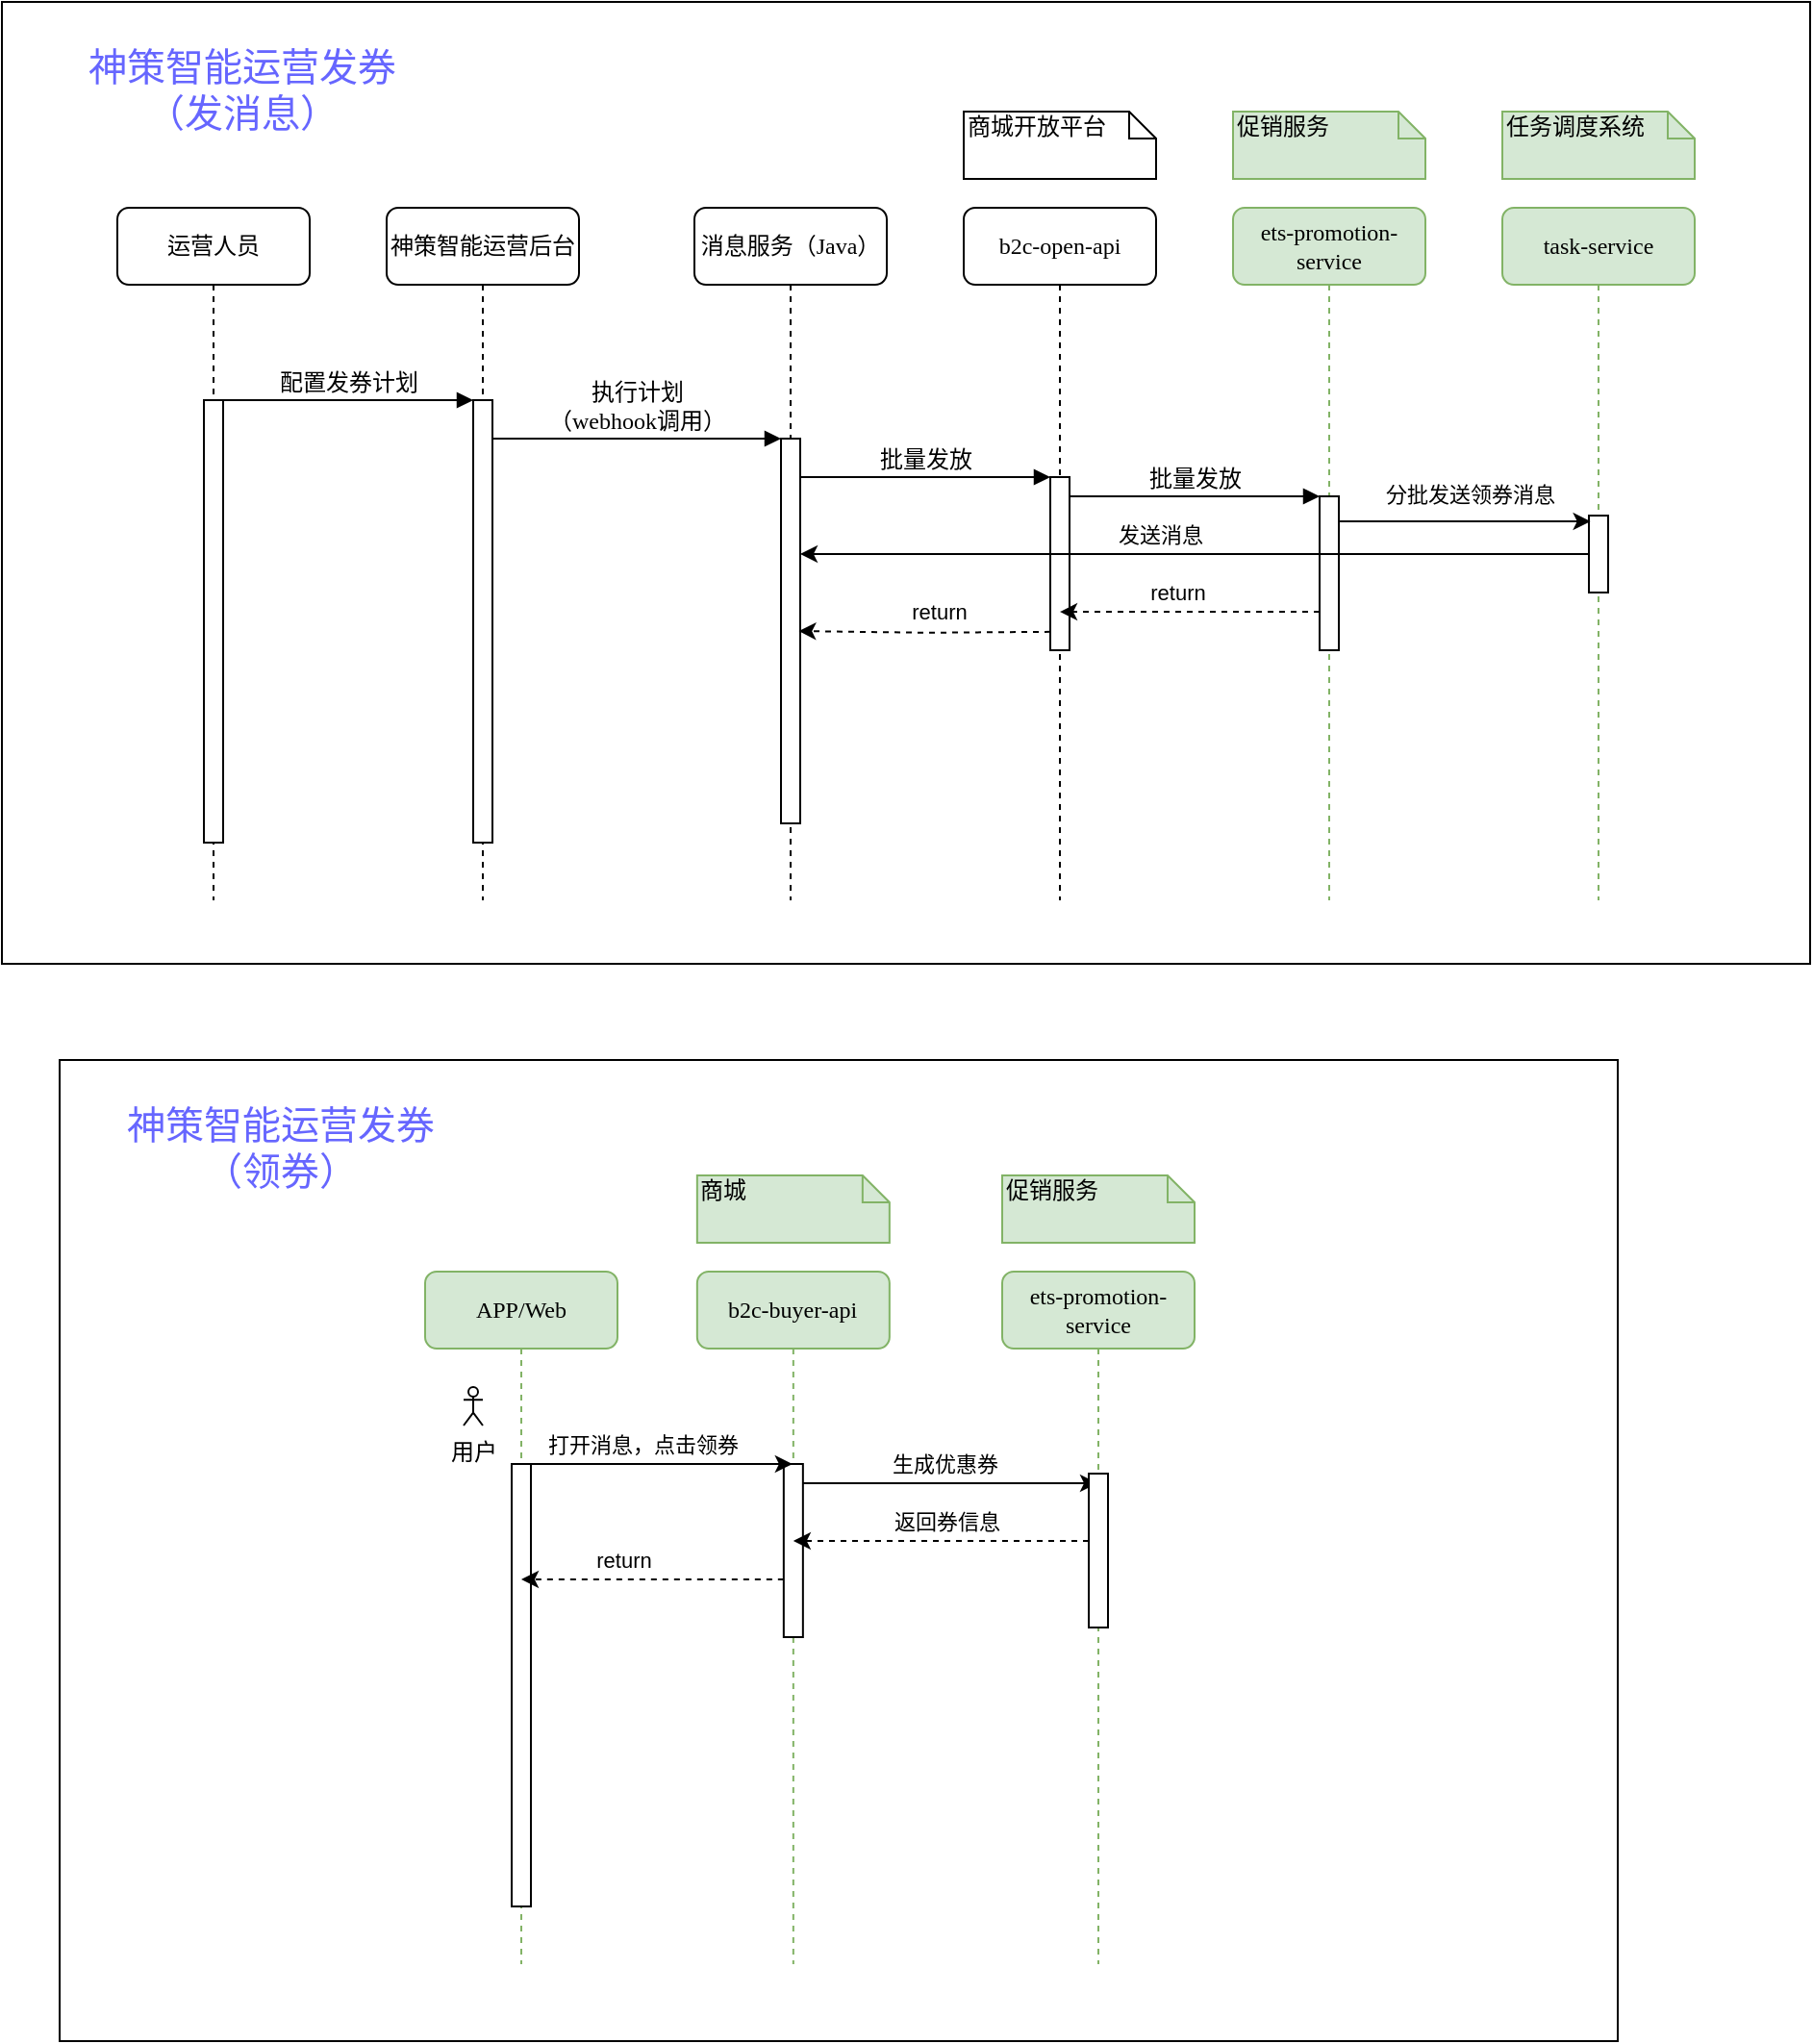 <mxfile version="26.0.6">
  <diagram name="Page-1" id="13e1069c-82ec-6db2-03f1-153e76fe0fe0">
    <mxGraphModel dx="1195" dy="622" grid="1" gridSize="10" guides="1" tooltips="1" connect="1" arrows="1" fold="1" page="1" pageScale="1" pageWidth="1100" pageHeight="850" background="none" math="0" shadow="0">
      <root>
        <mxCell id="0" />
        <mxCell id="1" parent="0" />
        <mxCell id="bA72VUrxjbD1uoZ4Jfyc-55" value="" style="rounded=0;whiteSpace=wrap;html=1;" vertex="1" parent="1">
          <mxGeometry x="70" y="550" width="810" height="510" as="geometry" />
        </mxCell>
        <mxCell id="bA72VUrxjbD1uoZ4Jfyc-53" value="" style="rounded=0;whiteSpace=wrap;html=1;" vertex="1" parent="1">
          <mxGeometry x="40" width="940" height="500" as="geometry" />
        </mxCell>
        <mxCell id="7baba1c4bc27f4b0-2" value="神策智能运营后台" style="shape=umlLifeline;perimeter=lifelinePerimeter;whiteSpace=wrap;html=1;container=1;collapsible=0;recursiveResize=0;outlineConnect=0;rounded=1;shadow=0;comic=0;labelBackgroundColor=none;strokeWidth=1;fontFamily=Verdana;fontSize=12;align=center;" parent="1" vertex="1">
          <mxGeometry x="240" y="107" width="100" height="360" as="geometry" />
        </mxCell>
        <mxCell id="7baba1c4bc27f4b0-10" value="" style="html=1;points=[];perimeter=orthogonalPerimeter;rounded=0;shadow=0;comic=0;labelBackgroundColor=none;strokeWidth=1;fontFamily=Verdana;fontSize=12;align=center;" parent="7baba1c4bc27f4b0-2" vertex="1">
          <mxGeometry x="45" y="100" width="10" height="230" as="geometry" />
        </mxCell>
        <mxCell id="7baba1c4bc27f4b0-3" value="消息服务（Java）" style="shape=umlLifeline;perimeter=lifelinePerimeter;whiteSpace=wrap;html=1;container=1;collapsible=0;recursiveResize=0;outlineConnect=0;rounded=1;shadow=0;comic=0;labelBackgroundColor=none;strokeWidth=1;fontFamily=Verdana;fontSize=12;align=center;" parent="1" vertex="1">
          <mxGeometry x="400" y="107" width="100" height="360" as="geometry" />
        </mxCell>
        <mxCell id="7baba1c4bc27f4b0-13" value="" style="html=1;points=[];perimeter=orthogonalPerimeter;rounded=0;shadow=0;comic=0;labelBackgroundColor=none;strokeWidth=1;fontFamily=Verdana;fontSize=12;align=center;" parent="7baba1c4bc27f4b0-3" vertex="1">
          <mxGeometry x="45" y="120" width="10" height="200" as="geometry" />
        </mxCell>
        <mxCell id="7baba1c4bc27f4b0-4" value="b2c-open-api" style="shape=umlLifeline;perimeter=lifelinePerimeter;whiteSpace=wrap;html=1;container=1;collapsible=0;recursiveResize=0;outlineConnect=0;rounded=1;shadow=0;comic=0;labelBackgroundColor=none;strokeWidth=1;fontFamily=Verdana;fontSize=12;align=center;" parent="1" vertex="1">
          <mxGeometry x="540" y="107" width="100" height="360" as="geometry" />
        </mxCell>
        <mxCell id="7baba1c4bc27f4b0-5" value="ets-promotion-service" style="shape=umlLifeline;perimeter=lifelinePerimeter;whiteSpace=wrap;html=1;container=1;collapsible=0;recursiveResize=0;outlineConnect=0;rounded=1;shadow=0;comic=0;labelBackgroundColor=none;strokeWidth=1;fontFamily=Verdana;fontSize=12;align=center;fillColor=#d5e8d4;strokeColor=#82b366;" parent="1" vertex="1">
          <mxGeometry x="680" y="107" width="100" height="360" as="geometry" />
        </mxCell>
        <mxCell id="7baba1c4bc27f4b0-6" value="task-service" style="shape=umlLifeline;perimeter=lifelinePerimeter;whiteSpace=wrap;html=1;container=1;collapsible=0;recursiveResize=0;outlineConnect=0;rounded=1;shadow=0;comic=0;labelBackgroundColor=none;strokeWidth=1;fontFamily=Verdana;fontSize=12;align=center;fillColor=#d5e8d4;strokeColor=#82b366;" parent="1" vertex="1">
          <mxGeometry x="820" y="107" width="100" height="360" as="geometry" />
        </mxCell>
        <mxCell id="bA72VUrxjbD1uoZ4Jfyc-2" value="" style="html=1;points=[];perimeter=orthogonalPerimeter;rounded=0;shadow=0;comic=0;labelBackgroundColor=none;strokeWidth=1;fontFamily=Verdana;fontSize=12;align=center;" vertex="1" parent="7baba1c4bc27f4b0-6">
          <mxGeometry x="45" y="160" width="10" height="40" as="geometry" />
        </mxCell>
        <mxCell id="7baba1c4bc27f4b0-8" value="运营人员" style="shape=umlLifeline;perimeter=lifelinePerimeter;whiteSpace=wrap;html=1;container=1;collapsible=0;recursiveResize=0;outlineConnect=0;rounded=1;shadow=0;comic=0;labelBackgroundColor=none;strokeWidth=1;fontFamily=Verdana;fontSize=12;align=center;" parent="1" vertex="1">
          <mxGeometry x="100" y="107" width="100" height="360" as="geometry" />
        </mxCell>
        <mxCell id="7baba1c4bc27f4b0-9" value="" style="html=1;points=[];perimeter=orthogonalPerimeter;rounded=0;shadow=0;comic=0;labelBackgroundColor=none;strokeWidth=1;fontFamily=Verdana;fontSize=12;align=center;" parent="7baba1c4bc27f4b0-8" vertex="1">
          <mxGeometry x="45" y="100" width="10" height="230" as="geometry" />
        </mxCell>
        <mxCell id="7baba1c4bc27f4b0-16" value="" style="html=1;points=[];perimeter=orthogonalPerimeter;rounded=0;shadow=0;comic=0;labelBackgroundColor=none;strokeWidth=1;fontFamily=Verdana;fontSize=12;align=center;" parent="1" vertex="1">
          <mxGeometry x="585" y="247" width="10" height="90" as="geometry" />
        </mxCell>
        <mxCell id="7baba1c4bc27f4b0-17" value="批量发放" style="html=1;verticalAlign=bottom;endArrow=block;labelBackgroundColor=none;fontFamily=Verdana;fontSize=12;edgeStyle=elbowEdgeStyle;elbow=vertical;" parent="1" source="7baba1c4bc27f4b0-13" target="7baba1c4bc27f4b0-16" edge="1">
          <mxGeometry relative="1" as="geometry">
            <mxPoint x="510" y="247" as="sourcePoint" />
            <Array as="points">
              <mxPoint x="460" y="247" />
            </Array>
          </mxGeometry>
        </mxCell>
        <mxCell id="7baba1c4bc27f4b0-19" value="" style="html=1;points=[];perimeter=orthogonalPerimeter;rounded=0;shadow=0;comic=0;labelBackgroundColor=none;strokeWidth=1;fontFamily=Verdana;fontSize=12;align=center;" parent="1" vertex="1">
          <mxGeometry x="725" y="257" width="10" height="80" as="geometry" />
        </mxCell>
        <mxCell id="7baba1c4bc27f4b0-20" value="批量发放" style="html=1;verticalAlign=bottom;endArrow=block;entryX=0;entryY=0;labelBackgroundColor=none;fontFamily=Verdana;fontSize=12;edgeStyle=elbowEdgeStyle;elbow=vertical;" parent="1" source="7baba1c4bc27f4b0-16" target="7baba1c4bc27f4b0-19" edge="1">
          <mxGeometry relative="1" as="geometry">
            <mxPoint x="650" y="257" as="sourcePoint" />
          </mxGeometry>
        </mxCell>
        <mxCell id="7baba1c4bc27f4b0-11" value="配置发券计划" style="html=1;verticalAlign=bottom;endArrow=block;entryX=0;entryY=0;labelBackgroundColor=none;fontFamily=Verdana;fontSize=12;edgeStyle=elbowEdgeStyle;elbow=vertical;" parent="1" source="7baba1c4bc27f4b0-9" target="7baba1c4bc27f4b0-10" edge="1">
          <mxGeometry relative="1" as="geometry">
            <mxPoint x="220" y="217" as="sourcePoint" />
          </mxGeometry>
        </mxCell>
        <mxCell id="7baba1c4bc27f4b0-14" value="执行计划&lt;div&gt;（webhook调用）&lt;/div&gt;" style="html=1;verticalAlign=bottom;endArrow=block;entryX=0;entryY=0;labelBackgroundColor=none;fontFamily=Verdana;fontSize=12;edgeStyle=elbowEdgeStyle;elbow=vertical;" parent="1" source="7baba1c4bc27f4b0-10" target="7baba1c4bc27f4b0-13" edge="1">
          <mxGeometry relative="1" as="geometry">
            <mxPoint x="370" y="227" as="sourcePoint" />
          </mxGeometry>
        </mxCell>
        <mxCell id="7baba1c4bc27f4b0-43" value="商城开放平台" style="shape=note;whiteSpace=wrap;html=1;size=14;verticalAlign=top;align=left;spacingTop=-6;rounded=0;shadow=0;comic=0;labelBackgroundColor=none;strokeWidth=1;fontFamily=Verdana;fontSize=12" parent="1" vertex="1">
          <mxGeometry x="540" y="57" width="100" height="35" as="geometry" />
        </mxCell>
        <mxCell id="7baba1c4bc27f4b0-44" value="促销服务" style="shape=note;whiteSpace=wrap;html=1;size=14;verticalAlign=top;align=left;spacingTop=-6;rounded=0;shadow=0;comic=0;labelBackgroundColor=none;strokeWidth=1;fontFamily=Verdana;fontSize=12;fillColor=#d5e8d4;strokeColor=#82b366;" parent="1" vertex="1">
          <mxGeometry x="680" y="57" width="100" height="35" as="geometry" />
        </mxCell>
        <mxCell id="7baba1c4bc27f4b0-45" value="任务调度系统" style="shape=note;whiteSpace=wrap;html=1;size=14;verticalAlign=top;align=left;spacingTop=-6;rounded=0;shadow=0;comic=0;labelBackgroundColor=none;strokeWidth=1;fontFamily=Verdana;fontSize=12;fillColor=#d5e8d4;strokeColor=#82b366;" parent="1" vertex="1">
          <mxGeometry x="820" y="57" width="100" height="35" as="geometry" />
        </mxCell>
        <mxCell id="bA72VUrxjbD1uoZ4Jfyc-3" style="edgeStyle=orthogonalEdgeStyle;rounded=0;orthogonalLoop=1;jettySize=auto;html=1;entryX=0.083;entryY=0.075;entryDx=0;entryDy=0;entryPerimeter=0;" edge="1" parent="1" target="bA72VUrxjbD1uoZ4Jfyc-2">
          <mxGeometry relative="1" as="geometry">
            <mxPoint x="735" y="271" as="sourcePoint" />
            <mxPoint x="861" y="271" as="targetPoint" />
            <Array as="points">
              <mxPoint x="735" y="270" />
            </Array>
          </mxGeometry>
        </mxCell>
        <mxCell id="bA72VUrxjbD1uoZ4Jfyc-5" value="分批发送领券消息" style="edgeLabel;html=1;align=center;verticalAlign=middle;resizable=0;points=[];" vertex="1" connectable="0" parent="bA72VUrxjbD1uoZ4Jfyc-3">
          <mxGeometry x="0.191" y="1" relative="1" as="geometry">
            <mxPoint x="-10" y="-13" as="offset" />
          </mxGeometry>
        </mxCell>
        <mxCell id="bA72VUrxjbD1uoZ4Jfyc-6" style="edgeStyle=orthogonalEdgeStyle;rounded=0;orthogonalLoop=1;jettySize=auto;html=1;entryX=1;entryY=0.3;entryDx=0;entryDy=0;entryPerimeter=0;" edge="1" parent="1" source="bA72VUrxjbD1uoZ4Jfyc-2" target="7baba1c4bc27f4b0-13">
          <mxGeometry relative="1" as="geometry" />
        </mxCell>
        <mxCell id="bA72VUrxjbD1uoZ4Jfyc-7" value="发送消息" style="edgeLabel;html=1;align=center;verticalAlign=middle;resizable=0;points=[];" vertex="1" connectable="0" parent="bA72VUrxjbD1uoZ4Jfyc-6">
          <mxGeometry x="0.116" y="1" relative="1" as="geometry">
            <mxPoint x="6" y="-11" as="offset" />
          </mxGeometry>
        </mxCell>
        <mxCell id="bA72VUrxjbD1uoZ4Jfyc-16" style="edgeStyle=orthogonalEdgeStyle;rounded=0;orthogonalLoop=1;jettySize=auto;html=1;entryX=0.5;entryY=0.778;entryDx=0;entryDy=0;entryPerimeter=0;dashed=1;" edge="1" parent="1" source="7baba1c4bc27f4b0-19" target="7baba1c4bc27f4b0-16">
          <mxGeometry relative="1" as="geometry">
            <Array as="points">
              <mxPoint x="690" y="317" />
              <mxPoint x="690" y="317" />
            </Array>
          </mxGeometry>
        </mxCell>
        <mxCell id="bA72VUrxjbD1uoZ4Jfyc-17" value="return" style="edgeLabel;html=1;align=center;verticalAlign=middle;resizable=0;points=[];" vertex="1" connectable="0" parent="bA72VUrxjbD1uoZ4Jfyc-16">
          <mxGeometry x="0.148" relative="1" as="geometry">
            <mxPoint x="3" y="-10" as="offset" />
          </mxGeometry>
        </mxCell>
        <mxCell id="bA72VUrxjbD1uoZ4Jfyc-19" style="edgeStyle=orthogonalEdgeStyle;rounded=0;orthogonalLoop=1;jettySize=auto;html=1;entryX=0.917;entryY=0.323;entryDx=0;entryDy=0;entryPerimeter=0;dashed=1;" edge="1" parent="1">
          <mxGeometry relative="1" as="geometry">
            <mxPoint x="585" y="327.42" as="sourcePoint" />
            <mxPoint x="454.17" y="327.02" as="targetPoint" />
          </mxGeometry>
        </mxCell>
        <mxCell id="bA72VUrxjbD1uoZ4Jfyc-20" value="return" style="edgeLabel;html=1;align=center;verticalAlign=middle;resizable=0;points=[];" vertex="1" connectable="0" parent="bA72VUrxjbD1uoZ4Jfyc-19">
          <mxGeometry x="-0.111" y="-2" relative="1" as="geometry">
            <mxPoint y="-9" as="offset" />
          </mxGeometry>
        </mxCell>
        <mxCell id="bA72VUrxjbD1uoZ4Jfyc-25" value="APP/Web" style="shape=umlLifeline;perimeter=lifelinePerimeter;whiteSpace=wrap;html=1;container=1;collapsible=0;recursiveResize=0;outlineConnect=0;rounded=1;shadow=0;comic=0;labelBackgroundColor=none;strokeWidth=1;fontFamily=Verdana;fontSize=12;align=center;fillColor=#d5e8d4;strokeColor=#82b366;" vertex="1" parent="1">
          <mxGeometry x="260" y="660" width="100" height="360" as="geometry" />
        </mxCell>
        <mxCell id="bA72VUrxjbD1uoZ4Jfyc-26" value="" style="html=1;points=[];perimeter=orthogonalPerimeter;rounded=0;shadow=0;comic=0;labelBackgroundColor=none;strokeWidth=1;fontFamily=Verdana;fontSize=12;align=center;" vertex="1" parent="bA72VUrxjbD1uoZ4Jfyc-25">
          <mxGeometry x="45" y="100" width="10" height="230" as="geometry" />
        </mxCell>
        <mxCell id="bA72VUrxjbD1uoZ4Jfyc-27" value="用户" style="shape=umlActor;verticalLabelPosition=bottom;verticalAlign=top;html=1;outlineConnect=0;" vertex="1" parent="bA72VUrxjbD1uoZ4Jfyc-25">
          <mxGeometry x="20" y="60" width="10" height="20" as="geometry" />
        </mxCell>
        <mxCell id="bA72VUrxjbD1uoZ4Jfyc-33" value="b2c-buyer-api" style="shape=umlLifeline;perimeter=lifelinePerimeter;whiteSpace=wrap;html=1;container=1;collapsible=0;recursiveResize=0;outlineConnect=0;rounded=1;shadow=0;comic=0;labelBackgroundColor=none;strokeWidth=1;fontFamily=Verdana;fontSize=12;align=center;fillColor=#d5e8d4;strokeColor=#82b366;" vertex="1" parent="1">
          <mxGeometry x="401.42" y="660" width="100" height="360" as="geometry" />
        </mxCell>
        <mxCell id="bA72VUrxjbD1uoZ4Jfyc-34" value="" style="html=1;points=[];perimeter=orthogonalPerimeter;rounded=0;shadow=0;comic=0;labelBackgroundColor=none;strokeWidth=1;fontFamily=Verdana;fontSize=12;align=center;" vertex="1" parent="bA72VUrxjbD1uoZ4Jfyc-33">
          <mxGeometry x="45" y="100" width="10" height="90" as="geometry" />
        </mxCell>
        <mxCell id="bA72VUrxjbD1uoZ4Jfyc-46" value="" style="endArrow=classic;html=1;rounded=0;" edge="1" parent="bA72VUrxjbD1uoZ4Jfyc-33" target="bA72VUrxjbD1uoZ4Jfyc-43">
          <mxGeometry width="50" height="50" relative="1" as="geometry">
            <mxPoint x="55" y="110" as="sourcePoint" />
            <mxPoint x="115" y="110" as="targetPoint" />
          </mxGeometry>
        </mxCell>
        <mxCell id="bA72VUrxjbD1uoZ4Jfyc-48" value="生成优惠券" style="edgeLabel;html=1;align=center;verticalAlign=middle;resizable=0;points=[];" vertex="1" connectable="0" parent="bA72VUrxjbD1uoZ4Jfyc-46">
          <mxGeometry x="-0.093" y="-1" relative="1" as="geometry">
            <mxPoint x="4" y="-11" as="offset" />
          </mxGeometry>
        </mxCell>
        <mxCell id="bA72VUrxjbD1uoZ4Jfyc-51" value="" style="endArrow=classic;html=1;rounded=0;dashed=1;" edge="1" parent="bA72VUrxjbD1uoZ4Jfyc-33" target="bA72VUrxjbD1uoZ4Jfyc-25">
          <mxGeometry width="50" height="50" relative="1" as="geometry">
            <mxPoint x="45.0" y="160" as="sourcePoint" />
            <mxPoint x="-65.333" y="160" as="targetPoint" />
          </mxGeometry>
        </mxCell>
        <mxCell id="bA72VUrxjbD1uoZ4Jfyc-52" value="return" style="edgeLabel;html=1;align=center;verticalAlign=middle;resizable=0;points=[];" vertex="1" connectable="0" parent="bA72VUrxjbD1uoZ4Jfyc-51">
          <mxGeometry x="0.227" y="-1" relative="1" as="geometry">
            <mxPoint y="-9" as="offset" />
          </mxGeometry>
        </mxCell>
        <mxCell id="bA72VUrxjbD1uoZ4Jfyc-35" value="商城" style="shape=note;whiteSpace=wrap;html=1;size=14;verticalAlign=top;align=left;spacingTop=-6;rounded=0;shadow=0;comic=0;labelBackgroundColor=none;strokeWidth=1;fontFamily=Verdana;fontSize=12;fillColor=#d5e8d4;strokeColor=#82b366;" vertex="1" parent="1">
          <mxGeometry x="401.42" y="610" width="100" height="35" as="geometry" />
        </mxCell>
        <mxCell id="bA72VUrxjbD1uoZ4Jfyc-39" value="" style="endArrow=classic;html=1;rounded=0;" edge="1" parent="1">
          <mxGeometry width="50" height="50" relative="1" as="geometry">
            <mxPoint x="315" y="760" as="sourcePoint" />
            <mxPoint x="450.92" y="760" as="targetPoint" />
          </mxGeometry>
        </mxCell>
        <mxCell id="bA72VUrxjbD1uoZ4Jfyc-40" value="打开消息，点击领券" style="edgeLabel;html=1;align=center;verticalAlign=middle;resizable=0;points=[];" vertex="1" connectable="0" parent="bA72VUrxjbD1uoZ4Jfyc-39">
          <mxGeometry x="-0.154" y="-2" relative="1" as="geometry">
            <mxPoint y="-12" as="offset" />
          </mxGeometry>
        </mxCell>
        <mxCell id="bA72VUrxjbD1uoZ4Jfyc-43" value="ets-promotion-service" style="shape=umlLifeline;perimeter=lifelinePerimeter;whiteSpace=wrap;html=1;container=1;collapsible=0;recursiveResize=0;outlineConnect=0;rounded=1;shadow=0;comic=0;labelBackgroundColor=none;strokeWidth=1;fontFamily=Verdana;fontSize=12;align=center;fillColor=#d5e8d4;strokeColor=#82b366;" vertex="1" parent="1">
          <mxGeometry x="560" y="660" width="100" height="360" as="geometry" />
        </mxCell>
        <mxCell id="bA72VUrxjbD1uoZ4Jfyc-44" value="" style="html=1;points=[];perimeter=orthogonalPerimeter;rounded=0;shadow=0;comic=0;labelBackgroundColor=none;strokeWidth=1;fontFamily=Verdana;fontSize=12;align=center;" vertex="1" parent="bA72VUrxjbD1uoZ4Jfyc-43">
          <mxGeometry x="45" y="105" width="10" height="80" as="geometry" />
        </mxCell>
        <mxCell id="bA72VUrxjbD1uoZ4Jfyc-49" value="" style="endArrow=classic;html=1;rounded=0;dashed=1;" edge="1" parent="bA72VUrxjbD1uoZ4Jfyc-43" target="bA72VUrxjbD1uoZ4Jfyc-33">
          <mxGeometry width="50" height="50" relative="1" as="geometry">
            <mxPoint x="45" y="140" as="sourcePoint" />
            <mxPoint x="-15" y="140" as="targetPoint" />
          </mxGeometry>
        </mxCell>
        <mxCell id="bA72VUrxjbD1uoZ4Jfyc-50" value="返回券信息" style="edgeLabel;html=1;align=center;verticalAlign=middle;resizable=0;points=[];" vertex="1" connectable="0" parent="bA72VUrxjbD1uoZ4Jfyc-49">
          <mxGeometry x="0.126" y="4" relative="1" as="geometry">
            <mxPoint x="12" y="-14" as="offset" />
          </mxGeometry>
        </mxCell>
        <mxCell id="bA72VUrxjbD1uoZ4Jfyc-45" value="促销服务" style="shape=note;whiteSpace=wrap;html=1;size=14;verticalAlign=top;align=left;spacingTop=-6;rounded=0;shadow=0;comic=0;labelBackgroundColor=none;strokeWidth=1;fontFamily=Verdana;fontSize=12;fillColor=#d5e8d4;strokeColor=#82b366;" vertex="1" parent="1">
          <mxGeometry x="560" y="610" width="100" height="35" as="geometry" />
        </mxCell>
        <mxCell id="bA72VUrxjbD1uoZ4Jfyc-54" value="神策智能运营发券&lt;div&gt;（发消息）&lt;/div&gt;" style="text;html=1;align=center;verticalAlign=middle;whiteSpace=wrap;rounded=0;fontSize=20;fontColor=#6666FF;" vertex="1" parent="1">
          <mxGeometry x="80" y="20" width="170" height="50" as="geometry" />
        </mxCell>
        <mxCell id="bA72VUrxjbD1uoZ4Jfyc-57" value="神策智能运营发券&lt;div&gt;（领券）&lt;/div&gt;" style="text;html=1;align=center;verticalAlign=middle;whiteSpace=wrap;rounded=0;fontSize=20;fontColor=#6666FF;" vertex="1" parent="1">
          <mxGeometry x="100" y="570" width="170" height="50" as="geometry" />
        </mxCell>
      </root>
    </mxGraphModel>
  </diagram>
</mxfile>

